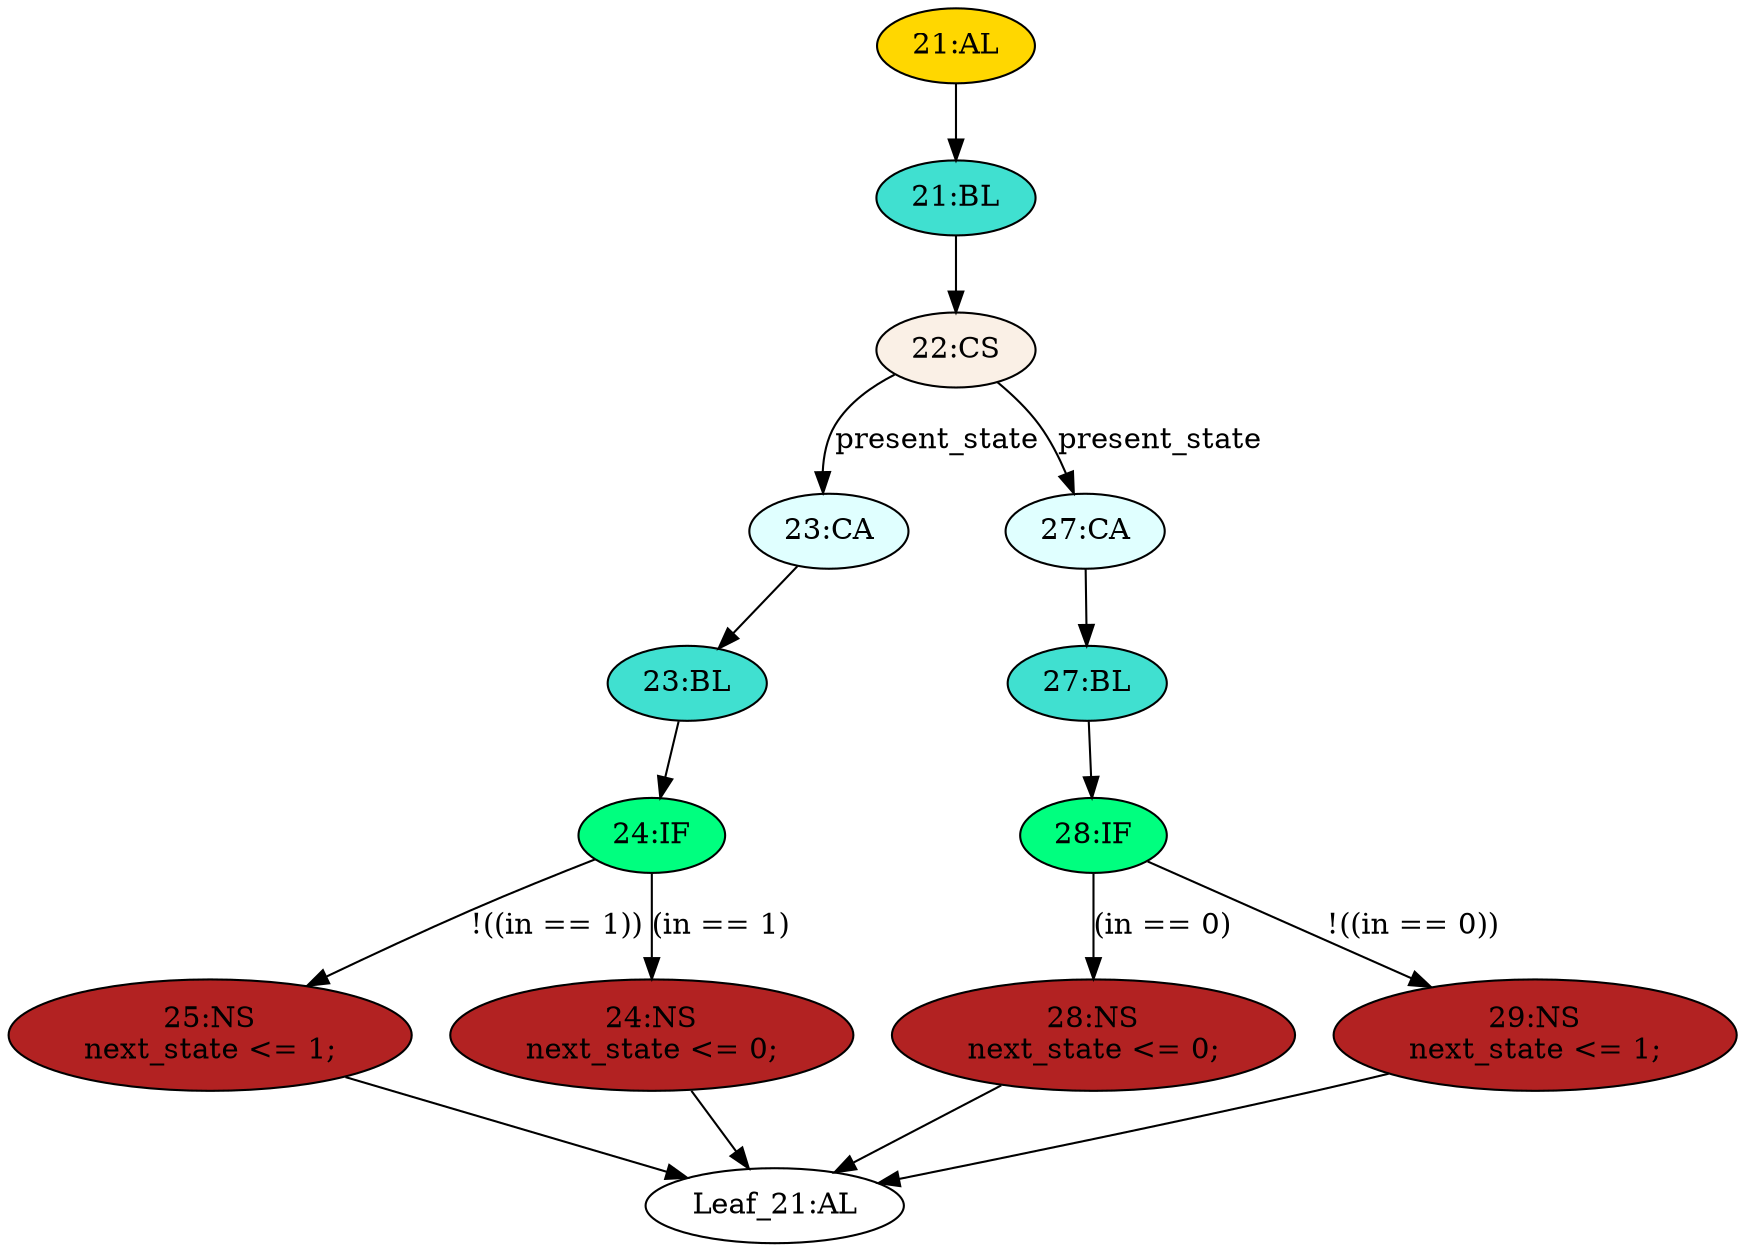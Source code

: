 strict digraph "" {
	node [label="\N"];
	"21:BL"	[ast="<pyverilog.vparser.ast.Block object at 0x7f3d765e8550>",
		fillcolor=turquoise,
		label="21:BL",
		statements="[]",
		style=filled,
		typ=Block];
	"22:CS"	[ast="<pyverilog.vparser.ast.CaseStatement object at 0x7f3d765e8e10>",
		fillcolor=linen,
		label="22:CS",
		statements="[]",
		style=filled,
		typ=CaseStatement];
	"21:BL" -> "22:CS"	[cond="[]",
		lineno=None];
	"Leaf_21:AL"	[def_var="['next_state']",
		label="Leaf_21:AL"];
	"28:IF"	[ast="<pyverilog.vparser.ast.IfStatement object at 0x7f3d765d0510>",
		fillcolor=springgreen,
		label="28:IF",
		statements="[]",
		style=filled,
		typ=IfStatement];
	"28:NS"	[ast="<pyverilog.vparser.ast.NonblockingSubstitution object at 0x7f3d765d0690>",
		fillcolor=firebrick,
		label="28:NS
next_state <= 0;",
		statements="[<pyverilog.vparser.ast.NonblockingSubstitution object at 0x7f3d765d0690>]",
		style=filled,
		typ=NonblockingSubstitution];
	"28:IF" -> "28:NS"	[cond="['in']",
		label="(in == 0)",
		lineno=28];
	"29:NS"	[ast="<pyverilog.vparser.ast.NonblockingSubstitution object at 0x7f3d765d0550>",
		fillcolor=firebrick,
		label="29:NS
next_state <= 1;",
		statements="[<pyverilog.vparser.ast.NonblockingSubstitution object at 0x7f3d765d0550>]",
		style=filled,
		typ=NonblockingSubstitution];
	"28:IF" -> "29:NS"	[cond="['in']",
		label="!((in == 0))",
		lineno=28];
	"28:NS" -> "Leaf_21:AL"	[cond="[]",
		lineno=None];
	"21:AL"	[ast="<pyverilog.vparser.ast.Always object at 0x7f3d765d0950>",
		clk_sens=False,
		fillcolor=gold,
		label="21:AL",
		sens="['present_state', 'in']",
		statements="[]",
		style=filled,
		typ=Always,
		use_var="['present_state', 'in']"];
	"21:AL" -> "21:BL"	[cond="[]",
		lineno=None];
	"23:CA"	[ast="<pyverilog.vparser.ast.Case object at 0x7f3d765e8f10>",
		fillcolor=lightcyan,
		label="23:CA",
		statements="[]",
		style=filled,
		typ=Case];
	"23:BL"	[ast="<pyverilog.vparser.ast.Block object at 0x7f3d765e8f90>",
		fillcolor=turquoise,
		label="23:BL",
		statements="[]",
		style=filled,
		typ=Block];
	"23:CA" -> "23:BL"	[cond="[]",
		lineno=None];
	"27:BL"	[ast="<pyverilog.vparser.ast.Block object at 0x7f3d765d04d0>",
		fillcolor=turquoise,
		label="27:BL",
		statements="[]",
		style=filled,
		typ=Block];
	"27:BL" -> "28:IF"	[cond="[]",
		lineno=None];
	"25:NS"	[ast="<pyverilog.vparser.ast.NonblockingSubstitution object at 0x7f3d765d0090>",
		fillcolor=firebrick,
		label="25:NS
next_state <= 1;",
		statements="[<pyverilog.vparser.ast.NonblockingSubstitution object at 0x7f3d765d0090>]",
		style=filled,
		typ=NonblockingSubstitution];
	"25:NS" -> "Leaf_21:AL"	[cond="[]",
		lineno=None];
	"24:IF"	[ast="<pyverilog.vparser.ast.IfStatement object at 0x7f3d765e8fd0>",
		fillcolor=springgreen,
		label="24:IF",
		statements="[]",
		style=filled,
		typ=IfStatement];
	"24:IF" -> "25:NS"	[cond="['in']",
		label="!((in == 1))",
		lineno=24];
	"24:NS"	[ast="<pyverilog.vparser.ast.NonblockingSubstitution object at 0x7f3d765d0250>",
		fillcolor=firebrick,
		label="24:NS
next_state <= 0;",
		statements="[<pyverilog.vparser.ast.NonblockingSubstitution object at 0x7f3d765d0250>]",
		style=filled,
		typ=NonblockingSubstitution];
	"24:IF" -> "24:NS"	[cond="['in']",
		label="(in == 1)",
		lineno=24];
	"22:CS" -> "23:CA"	[cond="['present_state']",
		label=present_state,
		lineno=22];
	"27:CA"	[ast="<pyverilog.vparser.ast.Case object at 0x7f3d765d0450>",
		fillcolor=lightcyan,
		label="27:CA",
		statements="[]",
		style=filled,
		typ=Case];
	"22:CS" -> "27:CA"	[cond="['present_state']",
		label=present_state,
		lineno=22];
	"29:NS" -> "Leaf_21:AL"	[cond="[]",
		lineno=None];
	"24:NS" -> "Leaf_21:AL"	[cond="[]",
		lineno=None];
	"27:CA" -> "27:BL"	[cond="[]",
		lineno=None];
	"23:BL" -> "24:IF"	[cond="[]",
		lineno=None];
}
